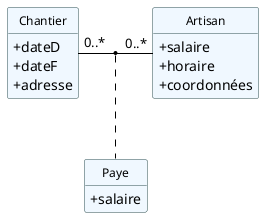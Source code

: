 @startuml test

hide circle
hide empty members
hide empty methods

skinparam classAttributeIconSize 0

skinparam roundcorner 5

skinparam class {
	BackgroundColor AliceBlue
	BorderColor DarkSlateGray
	ArrowColor Black
	FontColor Black
	FontSize 12
	FontName Helvetica
}

skinparam arrow {
    MessageAlign center
}

class Chantier{
    +dateD 
    +dateF
    +adresse
} 

class Artisan{
    +salaire 
    +horaire
    +coordonnées
}

class Paye{
    +salaire
}

Chantier "0..*" - "0..*" Artisan
(Chantier, Artisan) .. Paye

@enduml
